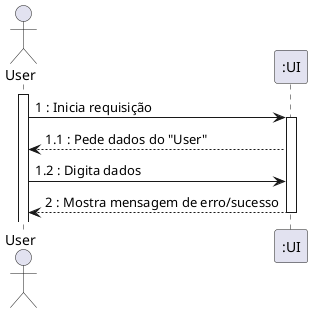 @startuml
actor "User" as OE

activate OE
OE -> ":UI" : 1 : Inicia requisição
activate ":UI"
":UI" --> OE : 1.1 : Pede dados do "User"
OE -> ":UI" : 1.2 : Digita dados
":UI" --> OE : 2 : Mostra mensagem de erro/sucesso
deactivate ":UI"

deactivate ":UI"

@enduml